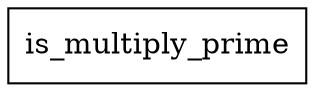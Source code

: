 digraph CallGraph {
    // Nodes
    node [shape=box];

    is_multiply_prime [label="is_multiply_prime"];

    // Edges
    // Since there are no other function calls in the provided IR code,
    // we only have the function itself with no outgoing edges.
}
